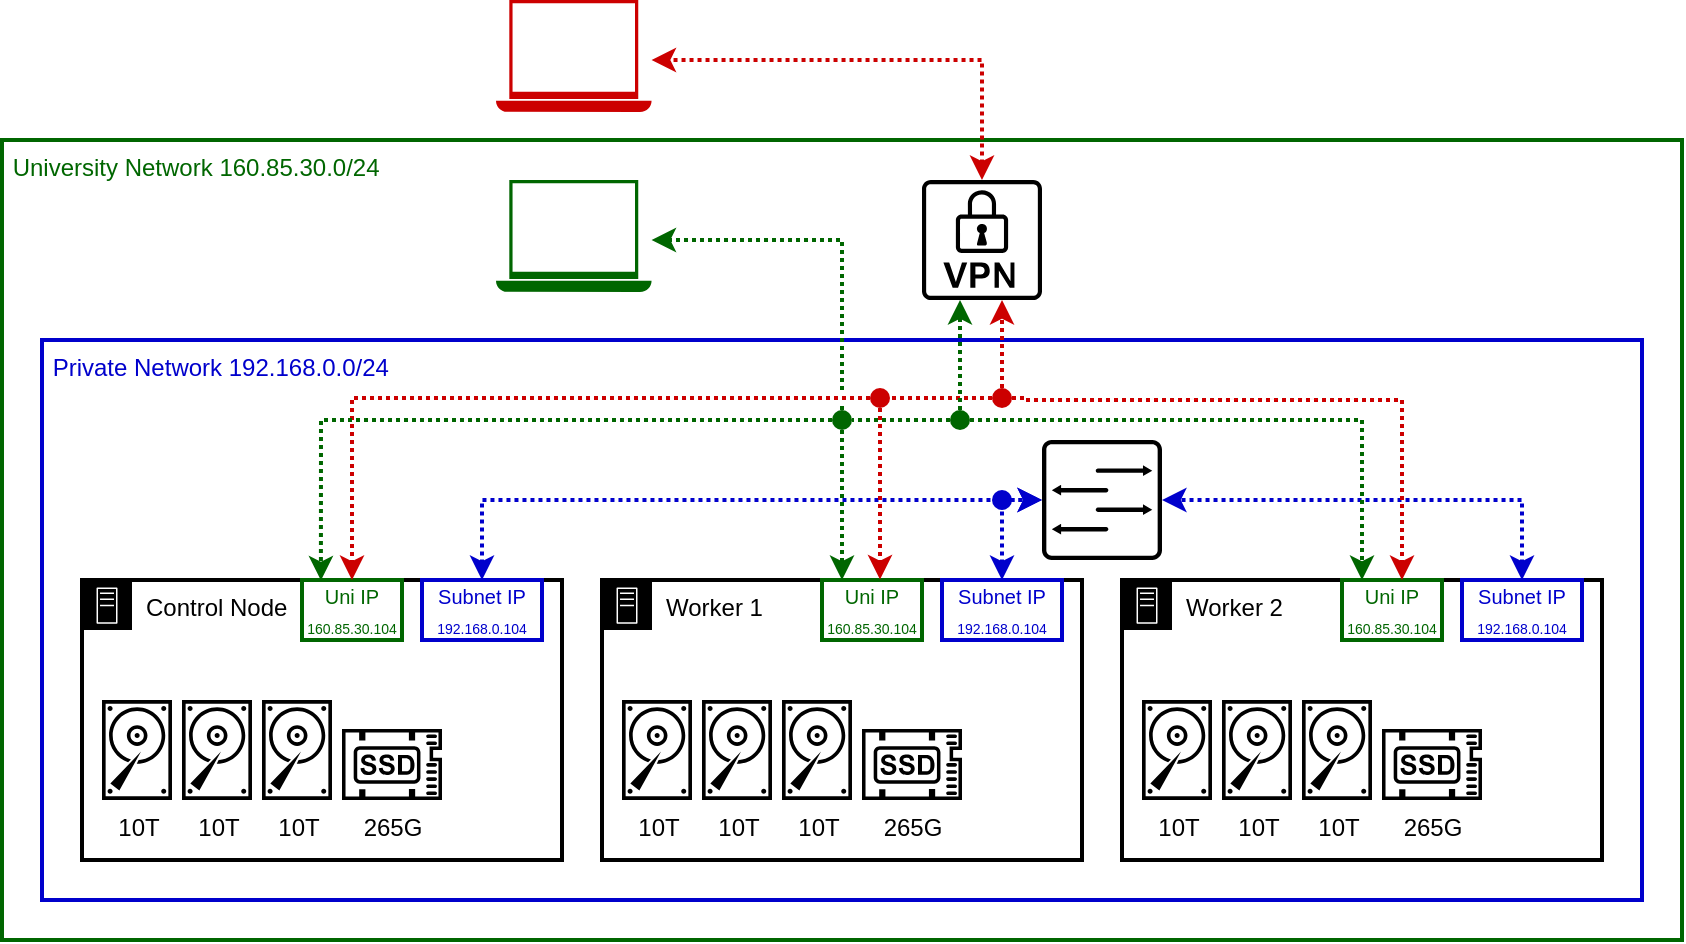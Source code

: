 <mxfile scale="3" border="10">
    <diagram name="Page-1" id="Fgr3d5k8YYlaslC8WT8e">
        <mxGraphModel dx="884" dy="787" grid="1" gridSize="10" guides="1" tooltips="1" connect="1" arrows="1" fold="1" page="1" pageScale="1" pageWidth="850" pageHeight="1100" math="0" shadow="0">
            <root>
                <mxCell id="0"/>
                <mxCell id="1" parent="0"/>
                <mxCell id="r0dUNY4dq7FPuojU4sUv-40" value="&lt;span style=&quot;color: rgb(0, 102, 0);&quot;&gt;&amp;nbsp;University Network 160.85.30.0/24&lt;/span&gt;" style="rounded=0;whiteSpace=wrap;html=1;align=left;verticalAlign=top;fillColor=#FFFFFF;arcSize=0;strokeColor=#006600;strokeWidth=2;glass=0;shadow=0;" parent="1" vertex="1">
                    <mxGeometry x="100" y="130" width="840" height="400" as="geometry"/>
                </mxCell>
                <mxCell id="r0dUNY4dq7FPuojU4sUv-41" value="&lt;span style=&quot;color: rgb(0, 0, 204);&quot;&gt;&amp;nbsp;Private Network 192.168.0.0/24&lt;/span&gt;" style="rounded=1;whiteSpace=wrap;html=1;align=left;verticalAlign=top;fillColor=none;arcSize=0;strokeColor=#0000CC;strokeWidth=2;" parent="1" vertex="1">
                    <mxGeometry x="120" y="230" width="800" height="280" as="geometry"/>
                </mxCell>
                <mxCell id="r0dUNY4dq7FPuojU4sUv-42" value="Control Node" style="points=[[0,0],[0.25,0],[0.5,0],[0.75,0],[1,0],[1,0.25],[1,0.5],[1,0.75],[1,1],[0.75,1],[0.5,1],[0.25,1],[0,1],[0,0.75],[0,0.5],[0,0.25]];outlineConnect=0;gradientColor=none;html=1;whiteSpace=wrap;fontSize=12;fontStyle=0;container=1;pointerEvents=0;collapsible=0;recursiveResize=0;shape=mxgraph.aws4.group;grIcon=mxgraph.aws4.group_on_premise;strokeColor=#000000;fillColor=none;verticalAlign=top;align=left;spacingLeft=30;fontColor=light-dark(#000000, #8494aa);dashed=0;strokeWidth=2;" parent="1" vertex="1">
                    <mxGeometry x="140" y="350" width="240" height="140" as="geometry"/>
                </mxCell>
                <mxCell id="r0dUNY4dq7FPuojU4sUv-43" value="&lt;font style=&quot;font-size: 10px; color: rgb(0, 102, 0);&quot;&gt;Uni IP&lt;/font&gt;&lt;font style=&quot;font-size: 8px; color: rgb(0, 102, 0);&quot;&gt;&lt;br&gt;&lt;/font&gt;&lt;font style=&quot;font-size: 7px; color: rgb(0, 102, 0);&quot;&gt;160.85.30.104&lt;/font&gt;&lt;font style=&quot;font-size: 7px; color: rgba(0, 0, 0, 0);&quot;&gt;&lt;font&gt;&lt;br&gt;&lt;/font&gt;&lt;/font&gt;" style="rounded=0;whiteSpace=wrap;html=1;strokeColor=#006600;strokeWidth=2;fillColor=none;" parent="r0dUNY4dq7FPuojU4sUv-42" vertex="1">
                    <mxGeometry x="110" width="50" height="30" as="geometry"/>
                </mxCell>
                <mxCell id="r0dUNY4dq7FPuojU4sUv-44" value="&lt;div&gt;&lt;font style=&quot;font-size: 10px; color: rgb(0, 0, 204);&quot;&gt;Subnet IP&lt;/font&gt;&lt;/div&gt;&lt;div&gt;&lt;font style=&quot;font-size: 7px; color: rgb(0, 0, 204);&quot;&gt;192.168.0.104&lt;/font&gt;&lt;font style=&quot;font-size: 7px; color: rgba(0, 0, 0, 0);&quot;&gt;&lt;font&gt;&lt;br&gt;&lt;/font&gt;&lt;/font&gt;&lt;/div&gt;" style="rounded=0;whiteSpace=wrap;html=1;strokeColor=#0000CC;strokeWidth=2;fillColor=none;" parent="r0dUNY4dq7FPuojU4sUv-42" vertex="1">
                    <mxGeometry x="170" width="60" height="30" as="geometry"/>
                </mxCell>
                <mxCell id="r0dUNY4dq7FPuojU4sUv-46" value="10T" style="sketch=0;pointerEvents=1;shadow=0;dashed=0;html=1;strokeColor=none;fillColor=#000000;aspect=fixed;labelPosition=center;verticalLabelPosition=bottom;verticalAlign=top;align=center;outlineConnect=0;shape=mxgraph.vvd.disk;" parent="r0dUNY4dq7FPuojU4sUv-42" vertex="1">
                    <mxGeometry x="50" y="60" width="35" height="50" as="geometry"/>
                </mxCell>
                <mxCell id="r0dUNY4dq7FPuojU4sUv-47" value="10T" style="sketch=0;pointerEvents=1;shadow=0;dashed=0;html=1;strokeColor=none;fillColor=#000000;aspect=fixed;labelPosition=center;verticalLabelPosition=bottom;verticalAlign=top;align=center;outlineConnect=0;shape=mxgraph.vvd.disk;" parent="r0dUNY4dq7FPuojU4sUv-42" vertex="1">
                    <mxGeometry x="10" y="60" width="35" height="50" as="geometry"/>
                </mxCell>
                <mxCell id="r0dUNY4dq7FPuojU4sUv-48" value="10T" style="sketch=0;pointerEvents=1;shadow=0;dashed=0;html=1;strokeColor=none;fillColor=#000000;aspect=fixed;labelPosition=center;verticalLabelPosition=bottom;verticalAlign=top;align=center;outlineConnect=0;shape=mxgraph.vvd.disk;" parent="r0dUNY4dq7FPuojU4sUv-42" vertex="1">
                    <mxGeometry x="90" y="60" width="35" height="50" as="geometry"/>
                </mxCell>
                <mxCell id="r0dUNY4dq7FPuojU4sUv-49" value="265G" style="sketch=0;pointerEvents=1;shadow=0;dashed=0;html=1;strokeColor=none;fillColor=#000000;aspect=fixed;labelPosition=center;verticalLabelPosition=bottom;verticalAlign=top;align=center;outlineConnect=0;shape=mxgraph.vvd.ssd;" parent="r0dUNY4dq7FPuojU4sUv-42" vertex="1">
                    <mxGeometry x="130" y="74.5" width="50" height="35.5" as="geometry"/>
                </mxCell>
                <mxCell id="r0dUNY4dq7FPuojU4sUv-59" value="Worker 1" style="points=[[0,0],[0.25,0],[0.5,0],[0.75,0],[1,0],[1,0.25],[1,0.5],[1,0.75],[1,1],[0.75,1],[0.5,1],[0.25,1],[0,1],[0,0.75],[0,0.5],[0,0.25]];outlineConnect=0;gradientColor=none;html=1;whiteSpace=wrap;fontSize=12;fontStyle=0;container=1;pointerEvents=0;collapsible=0;recursiveResize=0;shape=mxgraph.aws4.group;grIcon=mxgraph.aws4.group_on_premise;strokeColor=#000000;fillColor=none;verticalAlign=top;align=left;spacingLeft=30;fontColor=light-dark(#000000, #8494aa);dashed=0;strokeWidth=2;" parent="1" vertex="1">
                    <mxGeometry x="400" y="350" width="240" height="140" as="geometry"/>
                </mxCell>
                <mxCell id="r0dUNY4dq7FPuojU4sUv-60" value="&lt;font style=&quot;font-size: 10px; color: rgb(0, 102, 0);&quot;&gt;Uni IP&lt;/font&gt;&lt;font style=&quot;font-size: 8px; color: rgb(0, 102, 0);&quot;&gt;&lt;br&gt;&lt;/font&gt;&lt;font style=&quot;font-size: 7px; color: rgb(0, 102, 0);&quot;&gt;160.85.30.104&lt;/font&gt;&lt;font style=&quot;font-size: 7px; color: rgba(0, 0, 0, 0);&quot;&gt;&lt;font&gt;&lt;br&gt;&lt;/font&gt;&lt;/font&gt;" style="rounded=0;whiteSpace=wrap;html=1;strokeColor=#006600;strokeWidth=2;fillColor=none;" parent="r0dUNY4dq7FPuojU4sUv-59" vertex="1">
                    <mxGeometry x="110" width="50" height="30" as="geometry"/>
                </mxCell>
                <mxCell id="r0dUNY4dq7FPuojU4sUv-61" value="&lt;div&gt;&lt;font style=&quot;font-size: 10px; color: rgb(0, 0, 204);&quot;&gt;Subnet IP&lt;/font&gt;&lt;/div&gt;&lt;div&gt;&lt;font style=&quot;font-size: 7px; color: rgb(0, 0, 204);&quot;&gt;192.168.0.104&lt;/font&gt;&lt;font style=&quot;font-size: 7px; color: rgba(0, 0, 0, 0);&quot;&gt;&lt;font&gt;&lt;br&gt;&lt;/font&gt;&lt;/font&gt;&lt;/div&gt;" style="rounded=0;whiteSpace=wrap;html=1;strokeColor=#0000CC;strokeWidth=2;fillColor=none;" parent="r0dUNY4dq7FPuojU4sUv-59" vertex="1">
                    <mxGeometry x="170" width="60" height="30" as="geometry"/>
                </mxCell>
                <mxCell id="r0dUNY4dq7FPuojU4sUv-63" value="10T" style="sketch=0;pointerEvents=1;shadow=0;dashed=0;html=1;strokeColor=none;fillColor=#000000;aspect=fixed;labelPosition=center;verticalLabelPosition=bottom;verticalAlign=top;align=center;outlineConnect=0;shape=mxgraph.vvd.disk;" parent="r0dUNY4dq7FPuojU4sUv-59" vertex="1">
                    <mxGeometry x="50" y="60" width="35" height="50" as="geometry"/>
                </mxCell>
                <mxCell id="r0dUNY4dq7FPuojU4sUv-64" value="10T" style="sketch=0;pointerEvents=1;shadow=0;dashed=0;html=1;strokeColor=none;fillColor=#000000;aspect=fixed;labelPosition=center;verticalLabelPosition=bottom;verticalAlign=top;align=center;outlineConnect=0;shape=mxgraph.vvd.disk;" parent="r0dUNY4dq7FPuojU4sUv-59" vertex="1">
                    <mxGeometry x="10" y="60" width="35" height="50" as="geometry"/>
                </mxCell>
                <mxCell id="r0dUNY4dq7FPuojU4sUv-65" value="10T" style="sketch=0;pointerEvents=1;shadow=0;dashed=0;html=1;strokeColor=none;fillColor=#000000;aspect=fixed;labelPosition=center;verticalLabelPosition=bottom;verticalAlign=top;align=center;outlineConnect=0;shape=mxgraph.vvd.disk;" parent="r0dUNY4dq7FPuojU4sUv-59" vertex="1">
                    <mxGeometry x="90" y="60" width="35" height="50" as="geometry"/>
                </mxCell>
                <mxCell id="r0dUNY4dq7FPuojU4sUv-66" value="265G" style="sketch=0;pointerEvents=1;shadow=0;dashed=0;html=1;strokeColor=none;fillColor=#000000;aspect=fixed;labelPosition=center;verticalLabelPosition=bottom;verticalAlign=top;align=center;outlineConnect=0;shape=mxgraph.vvd.ssd;" parent="r0dUNY4dq7FPuojU4sUv-59" vertex="1">
                    <mxGeometry x="130" y="74.5" width="50" height="35.5" as="geometry"/>
                </mxCell>
                <mxCell id="r0dUNY4dq7FPuojU4sUv-67" value="Worker 2" style="points=[[0,0],[0.25,0],[0.5,0],[0.75,0],[1,0],[1,0.25],[1,0.5],[1,0.75],[1,1],[0.75,1],[0.5,1],[0.25,1],[0,1],[0,0.75],[0,0.5],[0,0.25]];outlineConnect=0;gradientColor=none;html=1;whiteSpace=wrap;fontSize=12;fontStyle=0;container=1;pointerEvents=0;collapsible=0;recursiveResize=0;shape=mxgraph.aws4.group;grIcon=mxgraph.aws4.group_on_premise;strokeColor=#000000;fillColor=none;verticalAlign=top;align=left;spacingLeft=30;fontColor=light-dark(#000000, #8494aa);dashed=0;strokeWidth=2;" parent="1" vertex="1">
                    <mxGeometry x="660" y="350" width="240" height="140" as="geometry"/>
                </mxCell>
                <mxCell id="r0dUNY4dq7FPuojU4sUv-68" value="&lt;font style=&quot;font-size: 10px; color: rgb(0, 102, 0);&quot;&gt;Uni IP&lt;/font&gt;&lt;font style=&quot;font-size: 8px; color: rgba(0, 0, 0, 0);&quot;&gt;&lt;br&gt;&lt;/font&gt;&lt;font style=&quot;font-size: 7px; color: rgb(0, 102, 0);&quot;&gt;160.85.30.104&lt;font&gt;&lt;br&gt;&lt;/font&gt;&lt;/font&gt;" style="rounded=0;whiteSpace=wrap;html=1;strokeColor=#006600;strokeWidth=2;fillColor=none;" parent="r0dUNY4dq7FPuojU4sUv-67" vertex="1">
                    <mxGeometry x="110" width="50" height="30" as="geometry"/>
                </mxCell>
                <mxCell id="r0dUNY4dq7FPuojU4sUv-69" value="&lt;div&gt;&lt;font style=&quot;font-size: 10px; color: rgb(0, 0, 204);&quot;&gt;Subnet IP&lt;/font&gt;&lt;/div&gt;&lt;div&gt;&lt;font style=&quot;font-size: 7px; color: rgb(0, 0, 204);&quot;&gt;192.168.0.104&lt;/font&gt;&lt;font style=&quot;font-size: 7px; color: rgba(0, 0, 0, 0);&quot;&gt;&lt;font&gt;&lt;br&gt;&lt;/font&gt;&lt;/font&gt;&lt;/div&gt;" style="rounded=0;whiteSpace=wrap;html=1;strokeColor=#0000CC;strokeWidth=2;fillColor=none;" parent="r0dUNY4dq7FPuojU4sUv-67" vertex="1">
                    <mxGeometry x="170" width="60" height="30" as="geometry"/>
                </mxCell>
                <mxCell id="r0dUNY4dq7FPuojU4sUv-71" value="10T" style="sketch=0;pointerEvents=1;shadow=0;dashed=0;html=1;strokeColor=none;fillColor=#000000;aspect=fixed;labelPosition=center;verticalLabelPosition=bottom;verticalAlign=top;align=center;outlineConnect=0;shape=mxgraph.vvd.disk;" parent="r0dUNY4dq7FPuojU4sUv-67" vertex="1">
                    <mxGeometry x="50" y="60" width="35" height="50" as="geometry"/>
                </mxCell>
                <mxCell id="r0dUNY4dq7FPuojU4sUv-72" value="10T" style="sketch=0;pointerEvents=1;shadow=0;dashed=0;html=1;strokeColor=none;fillColor=#000000;aspect=fixed;labelPosition=center;verticalLabelPosition=bottom;verticalAlign=top;align=center;outlineConnect=0;shape=mxgraph.vvd.disk;" parent="r0dUNY4dq7FPuojU4sUv-67" vertex="1">
                    <mxGeometry x="10" y="60" width="35" height="50" as="geometry"/>
                </mxCell>
                <mxCell id="r0dUNY4dq7FPuojU4sUv-73" value="10T" style="sketch=0;pointerEvents=1;shadow=0;dashed=0;html=1;strokeColor=none;fillColor=#000000;aspect=fixed;labelPosition=center;verticalLabelPosition=bottom;verticalAlign=top;align=center;outlineConnect=0;shape=mxgraph.vvd.disk;" parent="r0dUNY4dq7FPuojU4sUv-67" vertex="1">
                    <mxGeometry x="90" y="60" width="35" height="50" as="geometry"/>
                </mxCell>
                <mxCell id="r0dUNY4dq7FPuojU4sUv-74" value="265G" style="sketch=0;pointerEvents=1;shadow=0;dashed=0;html=1;strokeColor=none;fillColor=#000000;aspect=fixed;labelPosition=center;verticalLabelPosition=bottom;verticalAlign=top;align=center;outlineConnect=0;shape=mxgraph.vvd.ssd;" parent="r0dUNY4dq7FPuojU4sUv-67" vertex="1">
                    <mxGeometry x="130" y="74.5" width="50" height="35.5" as="geometry"/>
                </mxCell>
                <mxCell id="r0dUNY4dq7FPuojU4sUv-75" value="" style="sketch=0;pointerEvents=1;shadow=0;dashed=0;html=1;strokeColor=none;fillColor=#000000;aspect=fixed;labelPosition=center;verticalLabelPosition=bottom;verticalAlign=top;align=center;outlineConnect=0;shape=mxgraph.vvd.vpn;" parent="1" vertex="1">
                    <mxGeometry x="560" y="150" width="60" height="60" as="geometry"/>
                </mxCell>
                <mxCell id="r0dUNY4dq7FPuojU4sUv-76" value="" style="sketch=0;pointerEvents=1;shadow=0;dashed=0;html=1;strokeColor=none;fillColor=#000000;aspect=fixed;labelPosition=center;verticalLabelPosition=bottom;verticalAlign=top;align=center;outlineConnect=0;shape=mxgraph.vvd.switch;" parent="1" vertex="1">
                    <mxGeometry x="620" y="280" width="60" height="60" as="geometry"/>
                </mxCell>
                <mxCell id="r0dUNY4dq7FPuojU4sUv-77" value="" style="endArrow=classic;startArrow=classic;html=1;rounded=0;exitX=0.5;exitY=0;exitDx=0;exitDy=0;strokeWidth=2;strokeColor=#0000CC;dashed=1;dashPattern=1 1;" parent="1" source="r0dUNY4dq7FPuojU4sUv-61" target="r0dUNY4dq7FPuojU4sUv-76" edge="1">
                    <mxGeometry width="50" height="50" relative="1" as="geometry">
                        <mxPoint x="550" y="320" as="sourcePoint"/>
                        <mxPoint x="600" y="270" as="targetPoint"/>
                        <Array as="points">
                            <mxPoint x="600" y="310"/>
                        </Array>
                    </mxGeometry>
                </mxCell>
                <mxCell id="r0dUNY4dq7FPuojU4sUv-78" value="" style="endArrow=classic;startArrow=classic;html=1;rounded=0;exitX=0.5;exitY=0;exitDx=0;exitDy=0;strokeWidth=2;strokeColor=#0000CC;dashed=1;dashPattern=1 1;" parent="1" source="r0dUNY4dq7FPuojU4sUv-44" target="r0dUNY4dq7FPuojU4sUv-76" edge="1">
                    <mxGeometry width="50" height="50" relative="1" as="geometry">
                        <mxPoint x="610" y="360" as="sourcePoint"/>
                        <mxPoint x="630" y="305" as="targetPoint"/>
                        <Array as="points">
                            <mxPoint x="340" y="310"/>
                        </Array>
                    </mxGeometry>
                </mxCell>
                <mxCell id="r0dUNY4dq7FPuojU4sUv-79" value="" style="endArrow=classic;startArrow=classic;html=1;rounded=0;exitX=0.5;exitY=0;exitDx=0;exitDy=0;strokeWidth=2;strokeColor=#0000CC;dashed=1;dashPattern=1 1;" parent="1" source="r0dUNY4dq7FPuojU4sUv-69" target="r0dUNY4dq7FPuojU4sUv-76" edge="1">
                    <mxGeometry width="50" height="50" relative="1" as="geometry">
                        <mxPoint x="610" y="360" as="sourcePoint"/>
                        <mxPoint x="630" y="300" as="targetPoint"/>
                        <Array as="points">
                            <mxPoint x="860" y="310"/>
                        </Array>
                    </mxGeometry>
                </mxCell>
                <mxCell id="r0dUNY4dq7FPuojU4sUv-81" value="" style="sketch=0;pointerEvents=1;shadow=0;dashed=0;html=1;strokeColor=none;fillColor=#006600;aspect=fixed;labelPosition=center;verticalLabelPosition=bottom;verticalAlign=top;align=center;outlineConnect=0;shape=mxgraph.vvd.laptop;" parent="1" vertex="1">
                    <mxGeometry x="347" y="150" width="77.78" height="56" as="geometry"/>
                </mxCell>
                <mxCell id="r0dUNY4dq7FPuojU4sUv-84" value="" style="sketch=0;pointerEvents=1;shadow=0;dashed=0;html=1;strokeColor=none;fillColor=#CC0000;aspect=fixed;labelPosition=center;verticalLabelPosition=bottom;verticalAlign=top;align=center;outlineConnect=0;shape=mxgraph.vvd.laptop;" parent="1" vertex="1">
                    <mxGeometry x="347" y="60" width="77.78" height="56" as="geometry"/>
                </mxCell>
                <mxCell id="r0dUNY4dq7FPuojU4sUv-95" value="" style="endArrow=classic;startArrow=classic;html=1;rounded=0;edgeStyle=orthogonalEdgeStyle;strokeColor=#CC0000;strokeWidth=2;dashed=1;dashPattern=1 1;" parent="1" source="r0dUNY4dq7FPuojU4sUv-75" target="r0dUNY4dq7FPuojU4sUv-84" edge="1">
                    <mxGeometry width="50" height="50" relative="1" as="geometry">
                        <mxPoint x="790" y="360" as="sourcePoint"/>
                        <mxPoint x="435" y="200" as="targetPoint"/>
                        <Array as="points">
                            <mxPoint x="590" y="90"/>
                        </Array>
                    </mxGeometry>
                </mxCell>
                <mxCell id="r0dUNY4dq7FPuojU4sUv-102" value="" style="ellipse;whiteSpace=wrap;html=1;aspect=fixed;" parent="1" vertex="1">
                    <mxGeometry x="450" y="290" as="geometry"/>
                </mxCell>
                <mxCell id="r0dUNY4dq7FPuojU4sUv-104" value="" style="endArrow=classic;html=1;rounded=0;strokeWidth=2;dashed=1;edgeStyle=orthogonalEdgeStyle;strokeColor=#CC0000;dashPattern=1 1;" parent="1" source="r0dUNY4dq7FPuojU4sUv-106" target="r0dUNY4dq7FPuojU4sUv-43" edge="1">
                    <mxGeometry width="50" height="50" relative="1" as="geometry">
                        <mxPoint x="530" y="260" as="sourcePoint"/>
                        <mxPoint x="550" y="350" as="targetPoint"/>
                    </mxGeometry>
                </mxCell>
                <mxCell id="r0dUNY4dq7FPuojU4sUv-105" value="" style="endArrow=classic;html=1;rounded=0;strokeWidth=2;dashed=1;edgeStyle=orthogonalEdgeStyle;strokeColor=#CC0000;exitX=0.5;exitY=1;exitDx=0;exitDy=0;entryX=0.58;entryY=-0.009;entryDx=0;entryDy=0;entryPerimeter=0;dashPattern=1 1;" parent="1" source="r0dUNY4dq7FPuojU4sUv-106" target="r0dUNY4dq7FPuojU4sUv-60" edge="1">
                    <mxGeometry width="50" height="50" relative="1" as="geometry">
                        <mxPoint x="540" y="211" as="sourcePoint"/>
                        <mxPoint x="285" y="300" as="targetPoint"/>
                    </mxGeometry>
                </mxCell>
                <mxCell id="r0dUNY4dq7FPuojU4sUv-106" value="" style="ellipse;whiteSpace=wrap;html=1;aspect=fixed;fillColor=#CC0000;strokeColor=none;strokeWidth=7;" parent="1" vertex="1">
                    <mxGeometry x="534" y="254" width="10" height="10" as="geometry"/>
                </mxCell>
                <mxCell id="r0dUNY4dq7FPuojU4sUv-108" value="" style="endArrow=classic;html=1;rounded=0;strokeWidth=2;dashed=1;edgeStyle=orthogonalEdgeStyle;strokeColor=#CC0000;exitX=1;exitY=0.5;exitDx=0;exitDy=0;dashPattern=1 1;" parent="1" source="r0dUNY4dq7FPuojU4sUv-110" target="r0dUNY4dq7FPuojU4sUv-68" edge="1">
                    <mxGeometry width="50" height="50" relative="1" as="geometry">
                        <mxPoint x="540" y="280" as="sourcePoint"/>
                        <mxPoint x="541" y="360" as="targetPoint"/>
                        <Array as="points">
                            <mxPoint x="611" y="259"/>
                            <mxPoint x="611" y="260"/>
                            <mxPoint x="800" y="260"/>
                        </Array>
                    </mxGeometry>
                </mxCell>
                <mxCell id="r0dUNY4dq7FPuojU4sUv-109" value="" style="endArrow=classic;html=1;rounded=0;strokeWidth=2;dashed=1;edgeStyle=orthogonalEdgeStyle;strokeColor=#CC0000;dashPattern=1 1;" parent="1" source="r0dUNY4dq7FPuojU4sUv-110" target="r0dUNY4dq7FPuojU4sUv-75" edge="1">
                    <mxGeometry width="50" height="50" relative="1" as="geometry">
                        <mxPoint x="550" y="270" as="sourcePoint"/>
                        <mxPoint x="800" y="360" as="targetPoint"/>
                        <Array as="points">
                            <mxPoint x="600" y="230"/>
                            <mxPoint x="600" y="230"/>
                        </Array>
                    </mxGeometry>
                </mxCell>
                <mxCell id="r0dUNY4dq7FPuojU4sUv-110" value="" style="ellipse;whiteSpace=wrap;html=1;aspect=fixed;fillColor=#CC0000;strokeColor=none;strokeWidth=7;" parent="1" vertex="1">
                    <mxGeometry x="595" y="254" width="10" height="10" as="geometry"/>
                </mxCell>
                <mxCell id="r0dUNY4dq7FPuojU4sUv-113" value="" style="endArrow=none;html=1;rounded=0;strokeWidth=2;dashed=1;strokeColor=#CC0000;dashPattern=1 1;" parent="1" source="r0dUNY4dq7FPuojU4sUv-110" target="r0dUNY4dq7FPuojU4sUv-106" edge="1">
                    <mxGeometry width="50" height="50" relative="1" as="geometry">
                        <mxPoint x="450" y="340" as="sourcePoint"/>
                        <mxPoint x="500" y="290" as="targetPoint"/>
                    </mxGeometry>
                </mxCell>
                <mxCell id="r0dUNY4dq7FPuojU4sUv-118" value="" style="ellipse;whiteSpace=wrap;html=1;aspect=fixed;fillColor=#006600;strokeColor=none;strokeWidth=7;" parent="1" vertex="1">
                    <mxGeometry x="515" y="265" width="10" height="10" as="geometry"/>
                </mxCell>
                <mxCell id="r0dUNY4dq7FPuojU4sUv-119" value="" style="ellipse;whiteSpace=wrap;html=1;aspect=fixed;fillColor=#006600;strokeColor=none;strokeWidth=7;" parent="1" vertex="1">
                    <mxGeometry x="574" y="265" width="10" height="10" as="geometry"/>
                </mxCell>
                <mxCell id="r0dUNY4dq7FPuojU4sUv-120" value="" style="endArrow=classic;html=1;rounded=0;strokeWidth=2;dashed=1;edgeStyle=orthogonalEdgeStyle;strokeColor=#006600;exitX=0;exitY=0.5;exitDx=0;exitDy=0;entryX=0.189;entryY=0.007;entryDx=0;entryDy=0;entryPerimeter=0;dashPattern=1 1;" parent="1" source="r0dUNY4dq7FPuojU4sUv-118" target="r0dUNY4dq7FPuojU4sUv-43" edge="1">
                    <mxGeometry width="50" height="50" relative="1" as="geometry">
                        <mxPoint x="535" y="270" as="sourcePoint"/>
                        <mxPoint x="285" y="360" as="targetPoint"/>
                    </mxGeometry>
                </mxCell>
                <mxCell id="r0dUNY4dq7FPuojU4sUv-121" value="" style="endArrow=classic;html=1;rounded=0;strokeWidth=2;dashed=1;edgeStyle=orthogonalEdgeStyle;strokeColor=#006600;exitX=0.5;exitY=1;exitDx=0;exitDy=0;entryX=0.5;entryY=0;entryDx=0;entryDy=0;dashPattern=1 1;" parent="1" source="r0dUNY4dq7FPuojU4sUv-118" target="r0dUNY4dq7FPuojU4sUv-59" edge="1">
                    <mxGeometry width="50" height="50" relative="1" as="geometry">
                        <mxPoint x="525" y="280" as="sourcePoint"/>
                        <mxPoint x="269" y="360" as="targetPoint"/>
                    </mxGeometry>
                </mxCell>
                <mxCell id="r0dUNY4dq7FPuojU4sUv-124" value="" style="endArrow=classic;html=1;rounded=0;strokeWidth=2;dashed=1;edgeStyle=orthogonalEdgeStyle;strokeColor=#006600;exitX=0.5;exitY=0;exitDx=0;exitDy=0;jumpStyle=none;dashPattern=1 1;" parent="1" source="r0dUNY4dq7FPuojU4sUv-119" target="r0dUNY4dq7FPuojU4sUv-75" edge="1">
                    <mxGeometry width="50" height="50" relative="1" as="geometry">
                        <mxPoint x="530" y="285" as="sourcePoint"/>
                        <mxPoint x="530" y="360" as="targetPoint"/>
                        <Array as="points">
                            <mxPoint x="580" y="210"/>
                            <mxPoint x="580" y="210"/>
                        </Array>
                    </mxGeometry>
                </mxCell>
                <mxCell id="r0dUNY4dq7FPuojU4sUv-125" value="" style="endArrow=classic;html=1;rounded=0;strokeWidth=2;dashed=1;edgeStyle=orthogonalEdgeStyle;strokeColor=#006600;exitX=1;exitY=0.5;exitDx=0;exitDy=0;entryX=0.5;entryY=0;entryDx=0;entryDy=0;dashPattern=1 1;" parent="1" source="r0dUNY4dq7FPuojU4sUv-119" target="r0dUNY4dq7FPuojU4sUv-67" edge="1">
                    <mxGeometry width="50" height="50" relative="1" as="geometry">
                        <mxPoint x="540" y="295" as="sourcePoint"/>
                        <mxPoint x="540" y="370" as="targetPoint"/>
                    </mxGeometry>
                </mxCell>
                <mxCell id="r0dUNY4dq7FPuojU4sUv-126" value="" style="endArrow=classic;html=1;rounded=0;strokeWidth=2;dashed=1;edgeStyle=orthogonalEdgeStyle;strokeColor=#006600;exitX=0.5;exitY=0;exitDx=0;exitDy=0;jumpStyle=gap;dashPattern=1 1;" parent="1" source="r0dUNY4dq7FPuojU4sUv-118" target="r0dUNY4dq7FPuojU4sUv-81" edge="1">
                    <mxGeometry width="50" height="50" relative="1" as="geometry">
                        <mxPoint x="550" y="305" as="sourcePoint"/>
                        <mxPoint x="550" y="380" as="targetPoint"/>
                        <Array as="points">
                            <mxPoint x="520" y="180"/>
                        </Array>
                    </mxGeometry>
                </mxCell>
                <mxCell id="r0dUNY4dq7FPuojU4sUv-127" value="" style="endArrow=none;html=1;rounded=0;strokeWidth=2;dashed=1;strokeColor=#006600;jumpStyle=none;dashPattern=1 1;exitX=0;exitY=0.5;exitDx=0;exitDy=0;" parent="1" source="r0dUNY4dq7FPuojU4sUv-119" target="r0dUNY4dq7FPuojU4sUv-118" edge="1">
                    <mxGeometry width="50" height="50" relative="1" as="geometry">
                        <mxPoint x="570" y="270" as="sourcePoint"/>
                        <mxPoint x="554" y="269" as="targetPoint"/>
                        <Array as="points">
                            <mxPoint x="550" y="270"/>
                        </Array>
                    </mxGeometry>
                </mxCell>
                <mxCell id="2" value="" style="ellipse;whiteSpace=wrap;html=1;aspect=fixed;fillColor=#0000CC;strokeColor=none;strokeWidth=7;" parent="1" vertex="1">
                    <mxGeometry x="595" y="305" width="10" height="10" as="geometry"/>
                </mxCell>
            </root>
        </mxGraphModel>
    </diagram>
</mxfile>